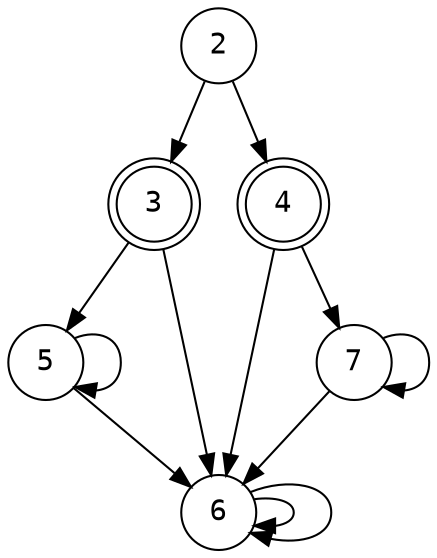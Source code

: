 digraph { node [ fontname = Courier ]
2 [shape=circle ]
2 -> 3
3 [peripheries=2 shape=circle ]
2 -> 4
4 [peripheries=2 shape=circle ]
3 -> 5
5 [shape=circle ]
3 -> 6
6 [shape=circle ]
4 -> 6
4 -> 7
7 [shape=circle ]
5 -> 5
5 -> 6
6 -> 6
6 -> 6
7 -> 6
7 -> 7
}